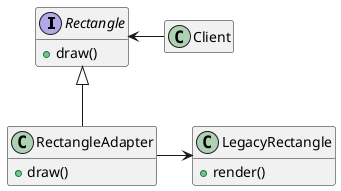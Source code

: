 /' Patron ADAPTER '/

@startuml

interface Rectangle {
    + draw()
}

class Client

class RectangleAdapter {
    + draw()
}

class LegacyRectangle {
    + render()
}

hide empty members

Rectangle <- Client
Rectangle <|-- RectangleAdapter
RectangleAdapter -> LegacyRectangle


@enduml
